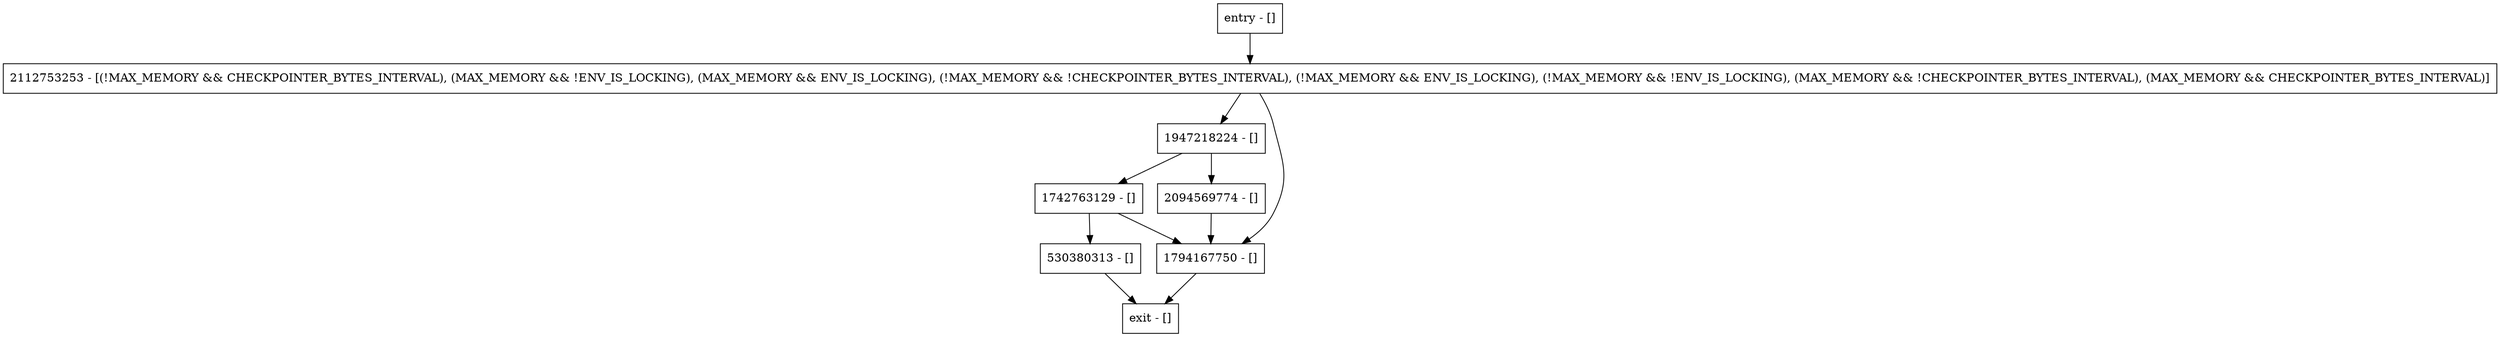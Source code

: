 digraph getLong {
node [shape=record];
entry [label="entry - []"];
exit [label="exit - []"];
2112753253 [label="2112753253 - [(!MAX_MEMORY && CHECKPOINTER_BYTES_INTERVAL), (MAX_MEMORY && !ENV_IS_LOCKING), (MAX_MEMORY && ENV_IS_LOCKING), (!MAX_MEMORY && !CHECKPOINTER_BYTES_INTERVAL), (!MAX_MEMORY && ENV_IS_LOCKING), (!MAX_MEMORY && !ENV_IS_LOCKING), (MAX_MEMORY && !CHECKPOINTER_BYTES_INTERVAL), (MAX_MEMORY && CHECKPOINTER_BYTES_INTERVAL)]"];
1947218224 [label="1947218224 - []"];
1794167750 [label="1794167750 - []"];
530380313 [label="530380313 - []"];
1742763129 [label="1742763129 - []"];
2094569774 [label="2094569774 - []"];
entry;
exit;
entry -> 2112753253;
2112753253 -> 1947218224;
2112753253 -> 1794167750;
1947218224 -> 1742763129;
1947218224 -> 2094569774;
1794167750 -> exit;
530380313 -> exit;
1742763129 -> 530380313;
1742763129 -> 1794167750;
2094569774 -> 1794167750;
}
